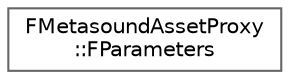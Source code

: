 digraph "Graphical Class Hierarchy"
{
 // INTERACTIVE_SVG=YES
 // LATEX_PDF_SIZE
  bgcolor="transparent";
  edge [fontname=Helvetica,fontsize=10,labelfontname=Helvetica,labelfontsize=10];
  node [fontname=Helvetica,fontsize=10,shape=box,height=0.2,width=0.4];
  rankdir="LR";
  Node0 [id="Node000000",label="FMetasoundAssetProxy\l::FParameters",height=0.2,width=0.4,color="grey40", fillcolor="white", style="filled",URL="$db/d74/structFMetasoundAssetProxy_1_1FParameters.html",tooltip=" "];
}

